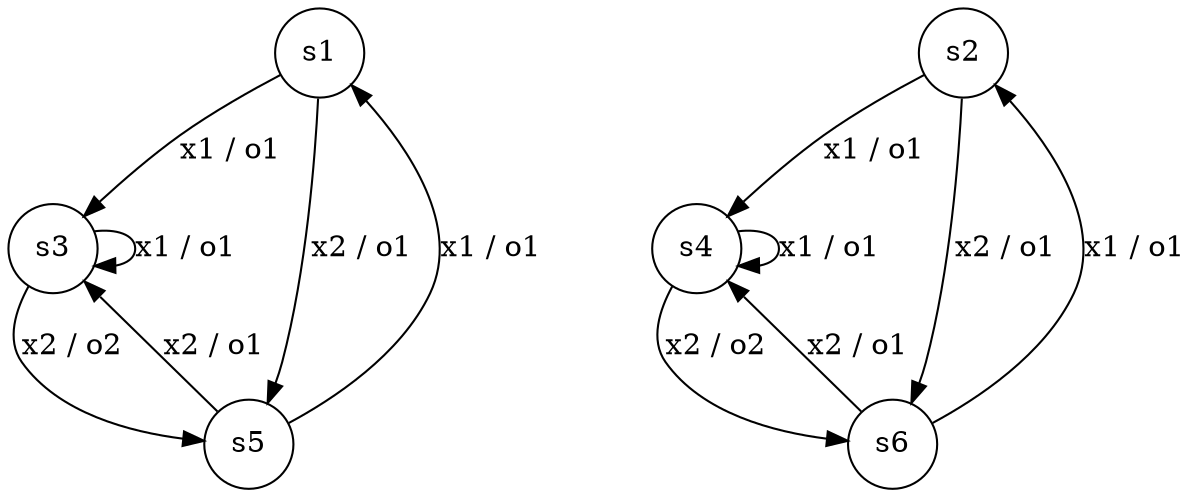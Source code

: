 digraph G{
1 [shape="circle"label="s1"];
1->3 [label="x1 / o1 "];
1->5 [label="x2 / o1 "];
2 [shape="circle"label="s2"];
2->4 [label="x1 / o1 "];
2->6 [label="x2 / o1 "];
3 [shape="circle"label="s3"];
3->3 [label="x1 / o1 "];
3->5 [label="x2 / o2 "];
4 [shape="circle"label="s4"];
4->4 [label="x1 / o1 "];
4->6 [label="x2 / o2 "];
5 [shape="circle"label="s5"];
5->1 [label="x1 / o1 "];
5->3 [label="x2 / o1 "];
6 [shape="circle"label="s6"];
6->2 [label="x1 / o1 "];
6->4 [label="x2 / o1 "];
}
